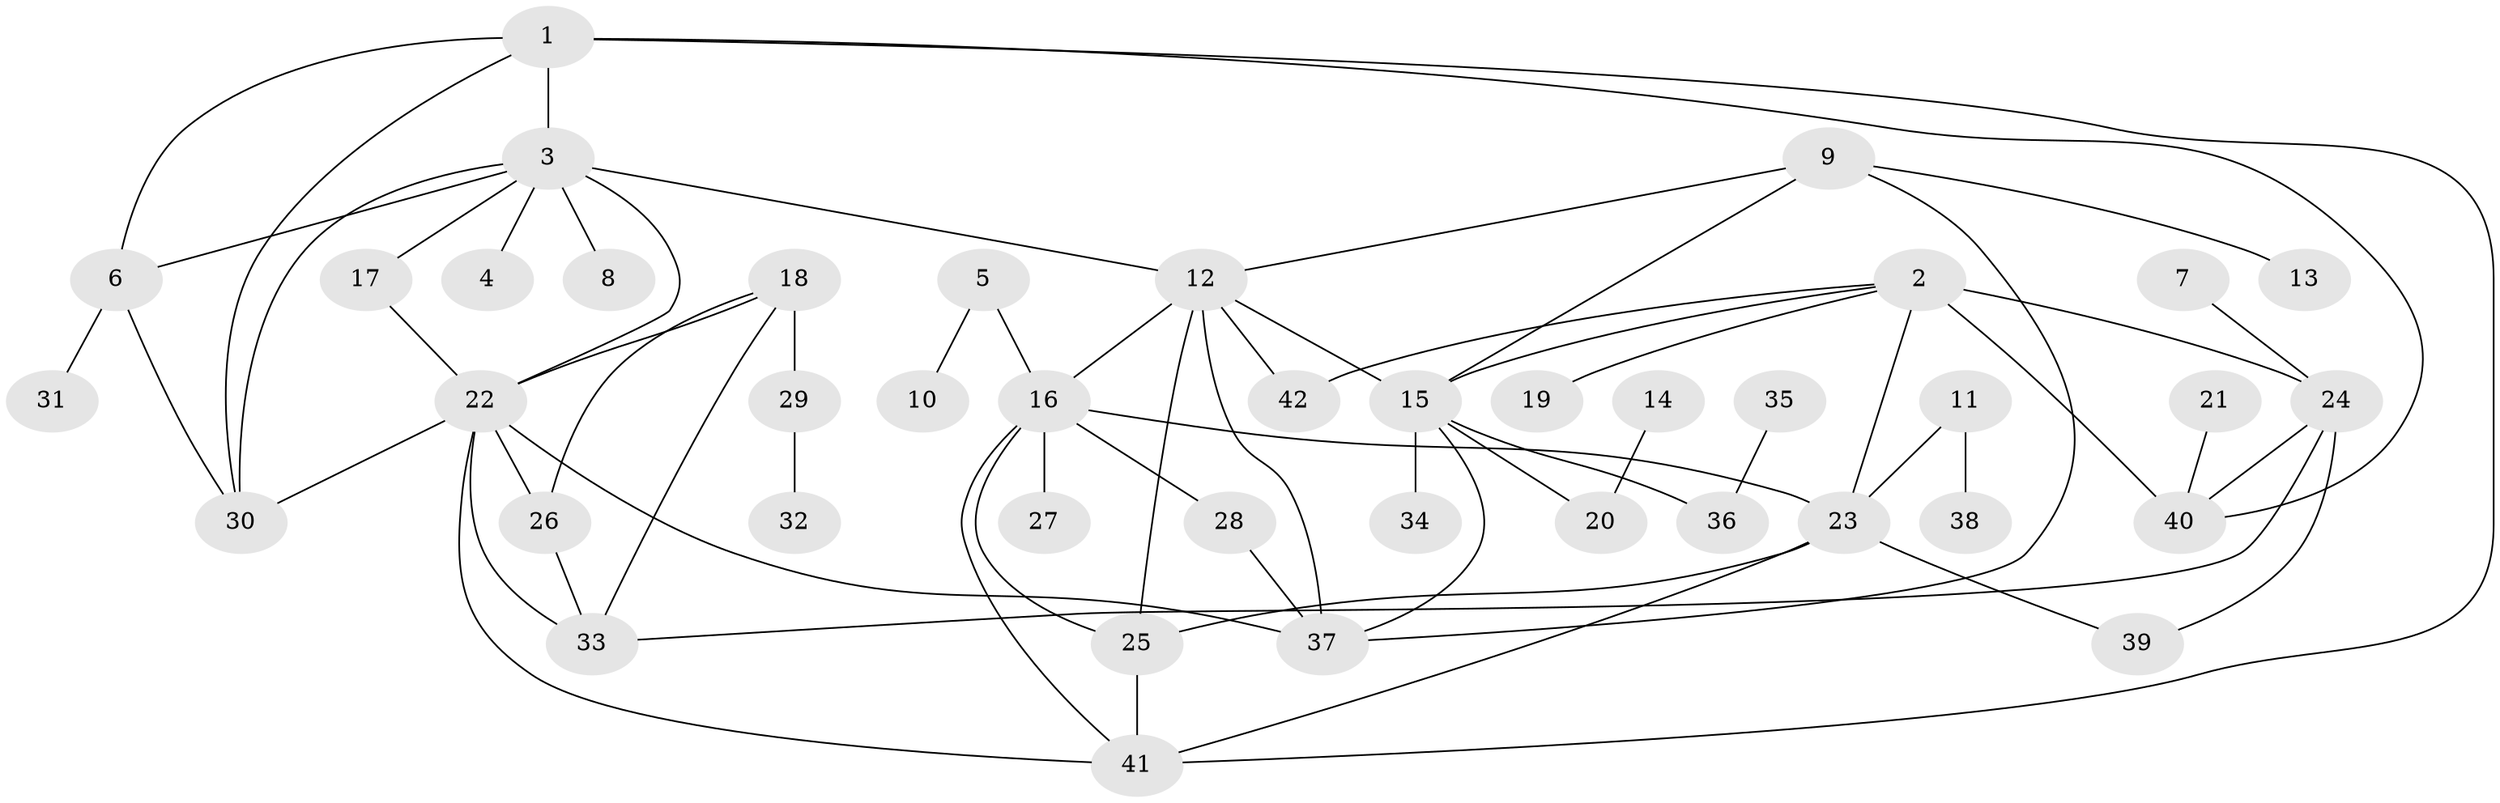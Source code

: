 // original degree distribution, {11: 0.012048192771084338, 6: 0.024096385542168676, 5: 0.0963855421686747, 8: 0.03614457831325301, 7: 0.03614457831325301, 4: 0.012048192771084338, 9: 0.024096385542168676, 3: 0.04819277108433735, 2: 0.2289156626506024, 1: 0.4819277108433735}
// Generated by graph-tools (version 1.1) at 2025/02/03/09/25 03:02:50]
// undirected, 42 vertices, 66 edges
graph export_dot {
graph [start="1"]
  node [color=gray90,style=filled];
  1;
  2;
  3;
  4;
  5;
  6;
  7;
  8;
  9;
  10;
  11;
  12;
  13;
  14;
  15;
  16;
  17;
  18;
  19;
  20;
  21;
  22;
  23;
  24;
  25;
  26;
  27;
  28;
  29;
  30;
  31;
  32;
  33;
  34;
  35;
  36;
  37;
  38;
  39;
  40;
  41;
  42;
  1 -- 3 [weight=1.0];
  1 -- 6 [weight=1.0];
  1 -- 30 [weight=1.0];
  1 -- 40 [weight=1.0];
  1 -- 41 [weight=1.0];
  2 -- 15 [weight=1.0];
  2 -- 19 [weight=1.0];
  2 -- 23 [weight=1.0];
  2 -- 24 [weight=2.0];
  2 -- 40 [weight=2.0];
  2 -- 42 [weight=1.0];
  3 -- 4 [weight=1.0];
  3 -- 6 [weight=1.0];
  3 -- 8 [weight=1.0];
  3 -- 12 [weight=1.0];
  3 -- 17 [weight=1.0];
  3 -- 22 [weight=2.0];
  3 -- 30 [weight=1.0];
  5 -- 10 [weight=1.0];
  5 -- 16 [weight=1.0];
  6 -- 30 [weight=1.0];
  6 -- 31 [weight=1.0];
  7 -- 24 [weight=1.0];
  9 -- 12 [weight=1.0];
  9 -- 13 [weight=1.0];
  9 -- 15 [weight=1.0];
  9 -- 37 [weight=1.0];
  11 -- 23 [weight=1.0];
  11 -- 38 [weight=1.0];
  12 -- 15 [weight=1.0];
  12 -- 16 [weight=1.0];
  12 -- 25 [weight=1.0];
  12 -- 37 [weight=1.0];
  12 -- 42 [weight=1.0];
  14 -- 20 [weight=1.0];
  15 -- 20 [weight=1.0];
  15 -- 34 [weight=1.0];
  15 -- 36 [weight=1.0];
  15 -- 37 [weight=1.0];
  16 -- 23 [weight=1.0];
  16 -- 25 [weight=1.0];
  16 -- 27 [weight=1.0];
  16 -- 28 [weight=1.0];
  16 -- 41 [weight=1.0];
  17 -- 22 [weight=1.0];
  18 -- 22 [weight=1.0];
  18 -- 26 [weight=1.0];
  18 -- 29 [weight=1.0];
  18 -- 33 [weight=1.0];
  21 -- 40 [weight=1.0];
  22 -- 26 [weight=1.0];
  22 -- 30 [weight=1.0];
  22 -- 33 [weight=1.0];
  22 -- 37 [weight=1.0];
  22 -- 41 [weight=1.0];
  23 -- 25 [weight=1.0];
  23 -- 39 [weight=1.0];
  23 -- 41 [weight=1.0];
  24 -- 33 [weight=1.0];
  24 -- 39 [weight=1.0];
  24 -- 40 [weight=1.0];
  25 -- 41 [weight=1.0];
  26 -- 33 [weight=1.0];
  28 -- 37 [weight=1.0];
  29 -- 32 [weight=1.0];
  35 -- 36 [weight=1.0];
}
